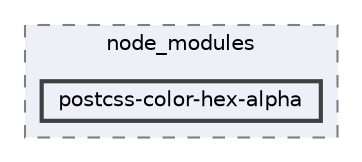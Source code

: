 digraph "pkiclassroomrescheduler/src/main/frontend/node_modules/postcss-color-hex-alpha"
{
 // LATEX_PDF_SIZE
  bgcolor="transparent";
  edge [fontname=Helvetica,fontsize=10,labelfontname=Helvetica,labelfontsize=10];
  node [fontname=Helvetica,fontsize=10,shape=box,height=0.2,width=0.4];
  compound=true
  subgraph clusterdir_72953eda66ccb3a2722c28e1c3e6c23b {
    graph [ bgcolor="#edf0f7", pencolor="grey50", label="node_modules", fontname=Helvetica,fontsize=10 style="filled,dashed", URL="dir_72953eda66ccb3a2722c28e1c3e6c23b.html",tooltip=""]
  dir_915a04f57d1f0c10fd8ad1b1428df488 [label="postcss-color-hex-alpha", fillcolor="#edf0f7", color="grey25", style="filled,bold", URL="dir_915a04f57d1f0c10fd8ad1b1428df488.html",tooltip=""];
  }
}
